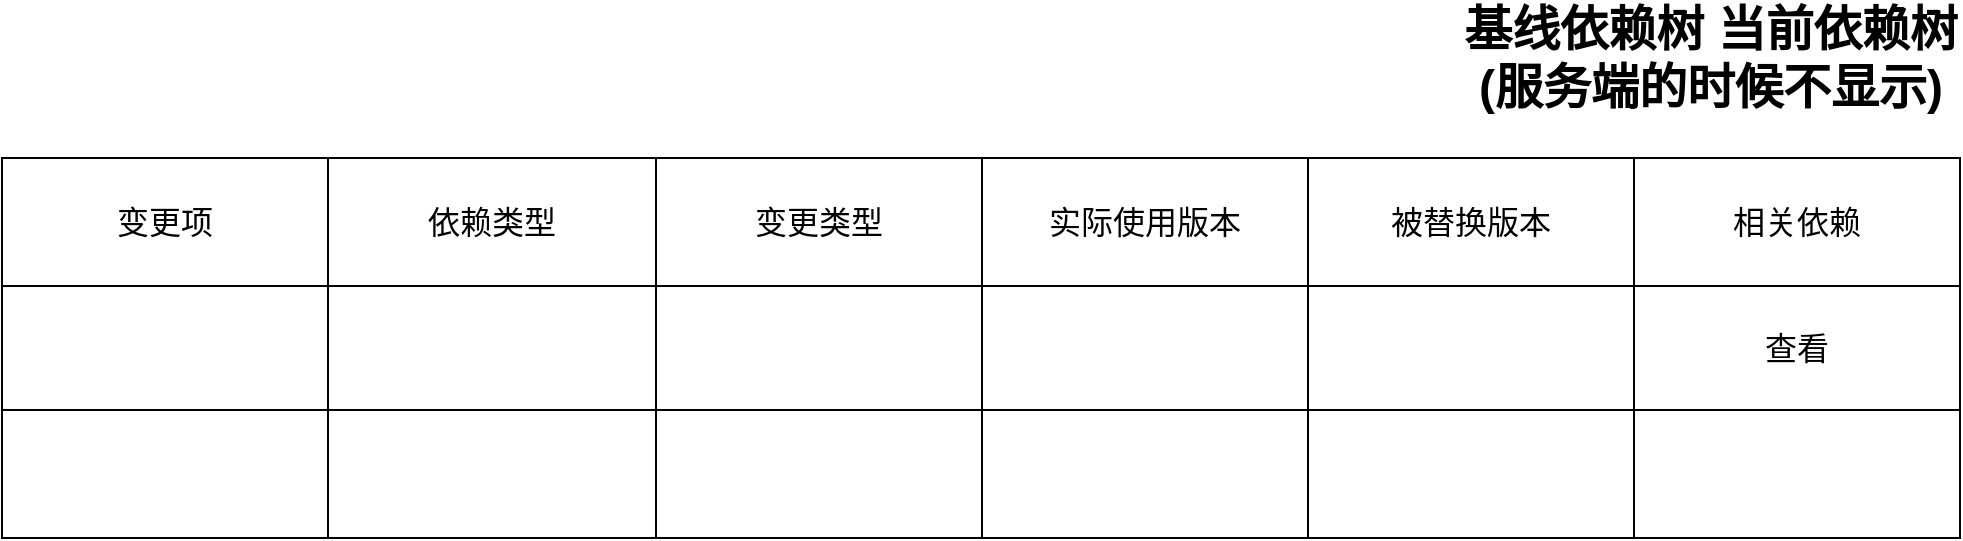 <mxfile version="24.6.5" type="github">
  <diagram name="第 1 页" id="W4AuCiLOHfoQ3W9QX4Dh">
    <mxGraphModel dx="2261" dy="764" grid="1" gridSize="10" guides="1" tooltips="1" connect="1" arrows="1" fold="1" page="1" pageScale="1" pageWidth="827" pageHeight="1169" math="0" shadow="0">
      <root>
        <mxCell id="0" />
        <mxCell id="1" parent="0" />
        <mxCell id="IXji65U7C2DRXxTO2rNZ-14" value="" style="shape=table;startSize=0;container=1;collapsible=0;childLayout=tableLayout;fontSize=16;" vertex="1" parent="1">
          <mxGeometry x="-150" y="220" width="979" height="190" as="geometry" />
        </mxCell>
        <mxCell id="IXji65U7C2DRXxTO2rNZ-15" value="" style="shape=tableRow;horizontal=0;startSize=0;swimlaneHead=0;swimlaneBody=0;strokeColor=inherit;top=0;left=0;bottom=0;right=0;collapsible=0;dropTarget=0;fillColor=none;points=[[0,0.5],[1,0.5]];portConstraint=eastwest;fontSize=16;" vertex="1" parent="IXji65U7C2DRXxTO2rNZ-14">
          <mxGeometry width="979" height="64" as="geometry" />
        </mxCell>
        <mxCell id="IXji65U7C2DRXxTO2rNZ-16" value="变更项" style="shape=partialRectangle;html=1;whiteSpace=wrap;connectable=0;strokeColor=inherit;overflow=hidden;fillColor=none;top=0;left=0;bottom=0;right=0;pointerEvents=1;fontSize=16;" vertex="1" parent="IXji65U7C2DRXxTO2rNZ-15">
          <mxGeometry width="163" height="64" as="geometry">
            <mxRectangle width="163" height="64" as="alternateBounds" />
          </mxGeometry>
        </mxCell>
        <mxCell id="IXji65U7C2DRXxTO2rNZ-17" value="依赖类型" style="shape=partialRectangle;html=1;whiteSpace=wrap;connectable=0;strokeColor=inherit;overflow=hidden;fillColor=none;top=0;left=0;bottom=0;right=0;pointerEvents=1;fontSize=16;" vertex="1" parent="IXji65U7C2DRXxTO2rNZ-15">
          <mxGeometry x="163" width="164" height="64" as="geometry">
            <mxRectangle width="164" height="64" as="alternateBounds" />
          </mxGeometry>
        </mxCell>
        <mxCell id="IXji65U7C2DRXxTO2rNZ-18" value="变更类型" style="shape=partialRectangle;html=1;whiteSpace=wrap;connectable=0;strokeColor=inherit;overflow=hidden;fillColor=none;top=0;left=0;bottom=0;right=0;pointerEvents=1;fontSize=16;" vertex="1" parent="IXji65U7C2DRXxTO2rNZ-15">
          <mxGeometry x="327" width="163" height="64" as="geometry">
            <mxRectangle width="163" height="64" as="alternateBounds" />
          </mxGeometry>
        </mxCell>
        <mxCell id="IXji65U7C2DRXxTO2rNZ-62" value="实际使用版本" style="shape=partialRectangle;html=1;whiteSpace=wrap;connectable=0;strokeColor=inherit;overflow=hidden;fillColor=none;top=0;left=0;bottom=0;right=0;pointerEvents=1;fontSize=16;" vertex="1" parent="IXji65U7C2DRXxTO2rNZ-15">
          <mxGeometry x="490" width="163" height="64" as="geometry">
            <mxRectangle width="163" height="64" as="alternateBounds" />
          </mxGeometry>
        </mxCell>
        <mxCell id="IXji65U7C2DRXxTO2rNZ-65" value="被替换版本" style="shape=partialRectangle;html=1;whiteSpace=wrap;connectable=0;strokeColor=inherit;overflow=hidden;fillColor=none;top=0;left=0;bottom=0;right=0;pointerEvents=1;fontSize=16;" vertex="1" parent="IXji65U7C2DRXxTO2rNZ-15">
          <mxGeometry x="653" width="163" height="64" as="geometry">
            <mxRectangle width="163" height="64" as="alternateBounds" />
          </mxGeometry>
        </mxCell>
        <mxCell id="IXji65U7C2DRXxTO2rNZ-68" value="相关依赖" style="shape=partialRectangle;html=1;whiteSpace=wrap;connectable=0;strokeColor=inherit;overflow=hidden;fillColor=none;top=0;left=0;bottom=0;right=0;pointerEvents=1;fontSize=16;" vertex="1" parent="IXji65U7C2DRXxTO2rNZ-15">
          <mxGeometry x="816" width="163" height="64" as="geometry">
            <mxRectangle width="163" height="64" as="alternateBounds" />
          </mxGeometry>
        </mxCell>
        <mxCell id="IXji65U7C2DRXxTO2rNZ-19" value="" style="shape=tableRow;horizontal=0;startSize=0;swimlaneHead=0;swimlaneBody=0;strokeColor=inherit;top=0;left=0;bottom=0;right=0;collapsible=0;dropTarget=0;fillColor=none;points=[[0,0.5],[1,0.5]];portConstraint=eastwest;fontSize=16;" vertex="1" parent="IXji65U7C2DRXxTO2rNZ-14">
          <mxGeometry y="64" width="979" height="62" as="geometry" />
        </mxCell>
        <mxCell id="IXji65U7C2DRXxTO2rNZ-20" value="" style="shape=partialRectangle;html=1;whiteSpace=wrap;connectable=0;strokeColor=inherit;overflow=hidden;fillColor=none;top=0;left=0;bottom=0;right=0;pointerEvents=1;fontSize=16;" vertex="1" parent="IXji65U7C2DRXxTO2rNZ-19">
          <mxGeometry width="163" height="62" as="geometry">
            <mxRectangle width="163" height="62" as="alternateBounds" />
          </mxGeometry>
        </mxCell>
        <mxCell id="IXji65U7C2DRXxTO2rNZ-21" value="" style="shape=partialRectangle;html=1;whiteSpace=wrap;connectable=0;strokeColor=inherit;overflow=hidden;fillColor=none;top=0;left=0;bottom=0;right=0;pointerEvents=1;fontSize=16;" vertex="1" parent="IXji65U7C2DRXxTO2rNZ-19">
          <mxGeometry x="163" width="164" height="62" as="geometry">
            <mxRectangle width="164" height="62" as="alternateBounds" />
          </mxGeometry>
        </mxCell>
        <mxCell id="IXji65U7C2DRXxTO2rNZ-22" value="" style="shape=partialRectangle;html=1;whiteSpace=wrap;connectable=0;strokeColor=inherit;overflow=hidden;fillColor=none;top=0;left=0;bottom=0;right=0;pointerEvents=1;fontSize=16;" vertex="1" parent="IXji65U7C2DRXxTO2rNZ-19">
          <mxGeometry x="327" width="163" height="62" as="geometry">
            <mxRectangle width="163" height="62" as="alternateBounds" />
          </mxGeometry>
        </mxCell>
        <mxCell id="IXji65U7C2DRXxTO2rNZ-63" style="shape=partialRectangle;html=1;whiteSpace=wrap;connectable=0;strokeColor=inherit;overflow=hidden;fillColor=none;top=0;left=0;bottom=0;right=0;pointerEvents=1;fontSize=16;" vertex="1" parent="IXji65U7C2DRXxTO2rNZ-19">
          <mxGeometry x="490" width="163" height="62" as="geometry">
            <mxRectangle width="163" height="62" as="alternateBounds" />
          </mxGeometry>
        </mxCell>
        <mxCell id="IXji65U7C2DRXxTO2rNZ-66" style="shape=partialRectangle;html=1;whiteSpace=wrap;connectable=0;strokeColor=inherit;overflow=hidden;fillColor=none;top=0;left=0;bottom=0;right=0;pointerEvents=1;fontSize=16;" vertex="1" parent="IXji65U7C2DRXxTO2rNZ-19">
          <mxGeometry x="653" width="163" height="62" as="geometry">
            <mxRectangle width="163" height="62" as="alternateBounds" />
          </mxGeometry>
        </mxCell>
        <mxCell id="IXji65U7C2DRXxTO2rNZ-69" value="查看" style="shape=partialRectangle;html=1;whiteSpace=wrap;connectable=0;strokeColor=inherit;overflow=hidden;fillColor=none;top=0;left=0;bottom=0;right=0;pointerEvents=1;fontSize=16;" vertex="1" parent="IXji65U7C2DRXxTO2rNZ-19">
          <mxGeometry x="816" width="163" height="62" as="geometry">
            <mxRectangle width="163" height="62" as="alternateBounds" />
          </mxGeometry>
        </mxCell>
        <mxCell id="IXji65U7C2DRXxTO2rNZ-23" value="" style="shape=tableRow;horizontal=0;startSize=0;swimlaneHead=0;swimlaneBody=0;strokeColor=inherit;top=0;left=0;bottom=0;right=0;collapsible=0;dropTarget=0;fillColor=none;points=[[0,0.5],[1,0.5]];portConstraint=eastwest;fontSize=16;" vertex="1" parent="IXji65U7C2DRXxTO2rNZ-14">
          <mxGeometry y="126" width="979" height="64" as="geometry" />
        </mxCell>
        <mxCell id="IXji65U7C2DRXxTO2rNZ-24" value="" style="shape=partialRectangle;html=1;whiteSpace=wrap;connectable=0;strokeColor=inherit;overflow=hidden;fillColor=none;top=0;left=0;bottom=0;right=0;pointerEvents=1;fontSize=16;" vertex="1" parent="IXji65U7C2DRXxTO2rNZ-23">
          <mxGeometry width="163" height="64" as="geometry">
            <mxRectangle width="163" height="64" as="alternateBounds" />
          </mxGeometry>
        </mxCell>
        <mxCell id="IXji65U7C2DRXxTO2rNZ-25" value="" style="shape=partialRectangle;html=1;whiteSpace=wrap;connectable=0;strokeColor=inherit;overflow=hidden;fillColor=none;top=0;left=0;bottom=0;right=0;pointerEvents=1;fontSize=16;" vertex="1" parent="IXji65U7C2DRXxTO2rNZ-23">
          <mxGeometry x="163" width="164" height="64" as="geometry">
            <mxRectangle width="164" height="64" as="alternateBounds" />
          </mxGeometry>
        </mxCell>
        <mxCell id="IXji65U7C2DRXxTO2rNZ-26" value="" style="shape=partialRectangle;html=1;whiteSpace=wrap;connectable=0;strokeColor=inherit;overflow=hidden;fillColor=none;top=0;left=0;bottom=0;right=0;pointerEvents=1;fontSize=16;" vertex="1" parent="IXji65U7C2DRXxTO2rNZ-23">
          <mxGeometry x="327" width="163" height="64" as="geometry">
            <mxRectangle width="163" height="64" as="alternateBounds" />
          </mxGeometry>
        </mxCell>
        <mxCell id="IXji65U7C2DRXxTO2rNZ-64" style="shape=partialRectangle;html=1;whiteSpace=wrap;connectable=0;strokeColor=inherit;overflow=hidden;fillColor=none;top=0;left=0;bottom=0;right=0;pointerEvents=1;fontSize=16;" vertex="1" parent="IXji65U7C2DRXxTO2rNZ-23">
          <mxGeometry x="490" width="163" height="64" as="geometry">
            <mxRectangle width="163" height="64" as="alternateBounds" />
          </mxGeometry>
        </mxCell>
        <mxCell id="IXji65U7C2DRXxTO2rNZ-67" style="shape=partialRectangle;html=1;whiteSpace=wrap;connectable=0;strokeColor=inherit;overflow=hidden;fillColor=none;top=0;left=0;bottom=0;right=0;pointerEvents=1;fontSize=16;" vertex="1" parent="IXji65U7C2DRXxTO2rNZ-23">
          <mxGeometry x="653" width="163" height="64" as="geometry">
            <mxRectangle width="163" height="64" as="alternateBounds" />
          </mxGeometry>
        </mxCell>
        <mxCell id="IXji65U7C2DRXxTO2rNZ-70" style="shape=partialRectangle;html=1;whiteSpace=wrap;connectable=0;strokeColor=inherit;overflow=hidden;fillColor=none;top=0;left=0;bottom=0;right=0;pointerEvents=1;fontSize=16;" vertex="1" parent="IXji65U7C2DRXxTO2rNZ-23">
          <mxGeometry x="816" width="163" height="64" as="geometry">
            <mxRectangle width="163" height="64" as="alternateBounds" />
          </mxGeometry>
        </mxCell>
        <mxCell id="IXji65U7C2DRXxTO2rNZ-71" value="基线依赖树 当前依赖树&lt;br&gt;(服务端的时候不显示)" style="text;strokeColor=none;fillColor=none;html=1;fontSize=24;fontStyle=1;verticalAlign=middle;align=center;" vertex="1" parent="1">
          <mxGeometry x="579" y="150" width="250" height="40" as="geometry" />
        </mxCell>
      </root>
    </mxGraphModel>
  </diagram>
</mxfile>
